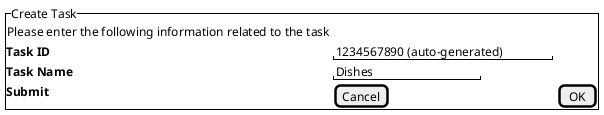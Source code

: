 @startsalt LofiCreateTask


{^"Create Task" 
    {Please enter the following information related to the task}
    **Task ID** | "1234567890 (auto-generated)"
    **Task Name**|  "Dishes            " 
    **Submit ** | [Cancel]|[ OK ]

}

@endsalt